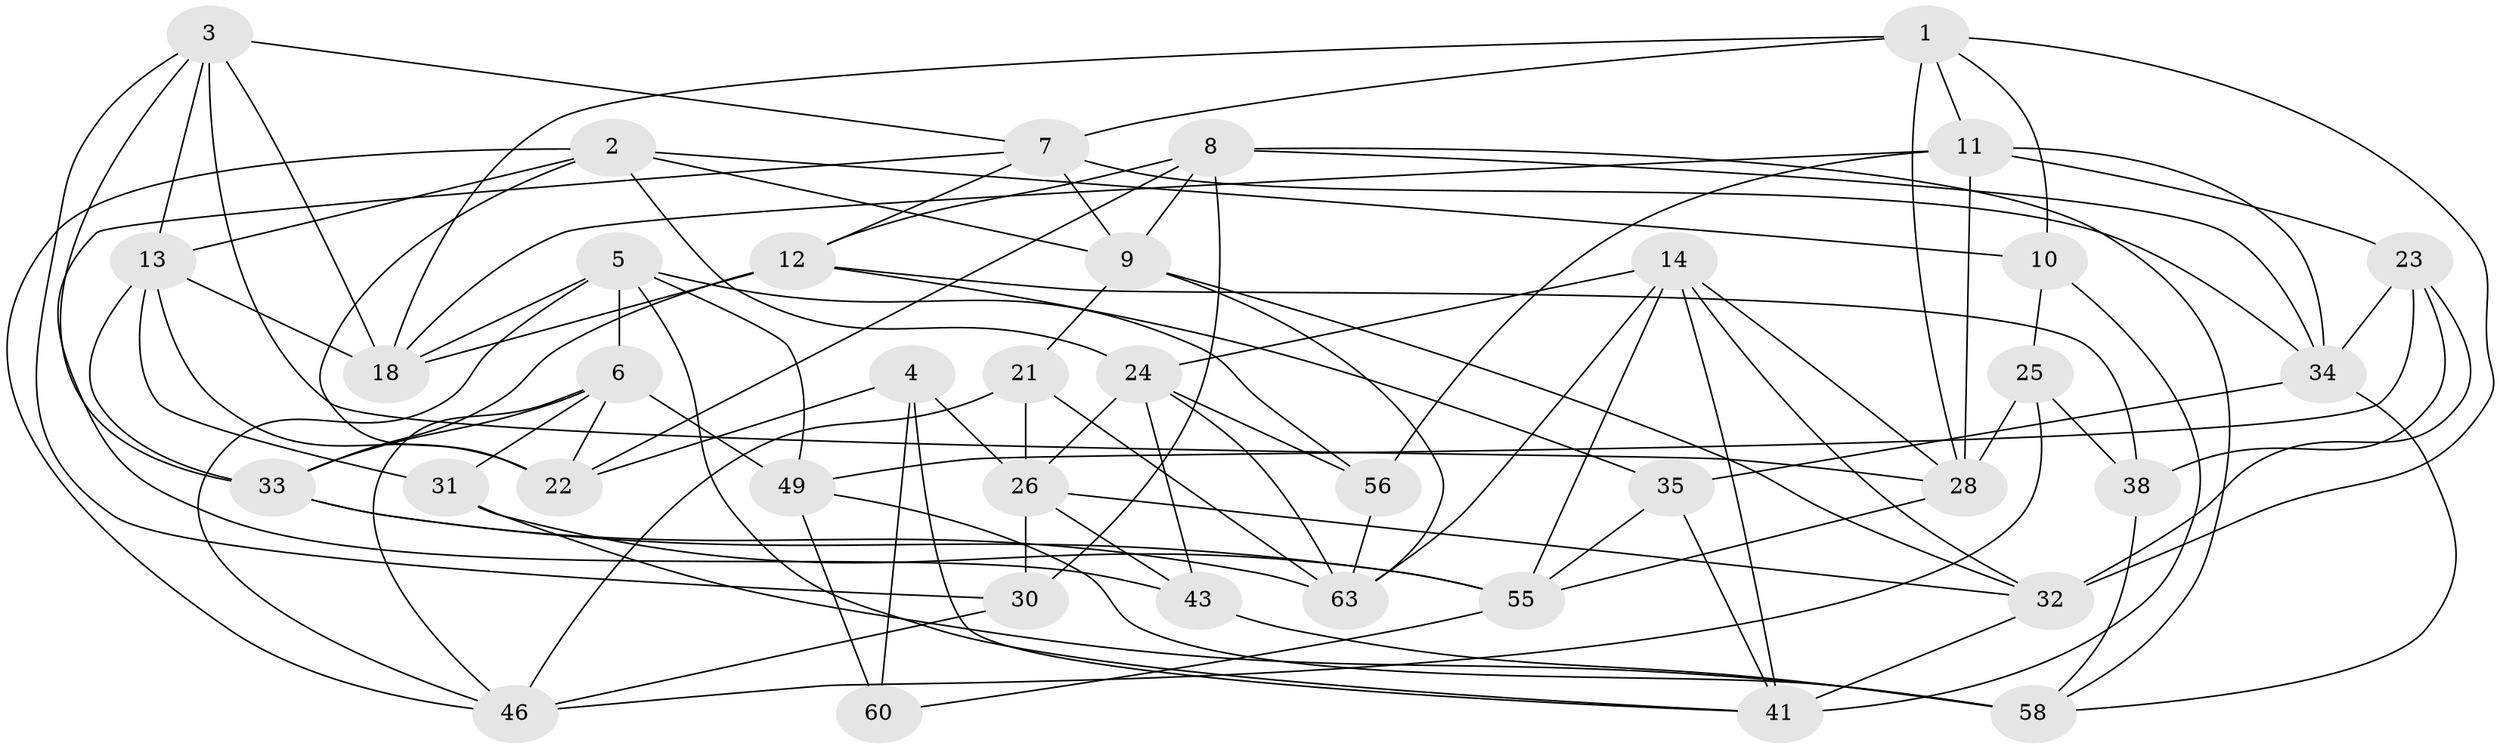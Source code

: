 // Generated by graph-tools (version 1.1) at 2025/52/02/27/25 19:52:32]
// undirected, 38 vertices, 101 edges
graph export_dot {
graph [start="1"]
  node [color=gray90,style=filled];
  1 [super="+53"];
  2 [super="+40"];
  3 [super="+15"];
  4 [super="+17"];
  5 [super="+16"];
  6 [super="+19"];
  7 [super="+27"];
  8 [super="+47"];
  9 [super="+39"];
  10;
  11 [super="+20"];
  12 [super="+61"];
  13 [super="+29"];
  14 [super="+52"];
  18 [super="+51"];
  21;
  22 [super="+36"];
  23 [super="+44"];
  24 [super="+45"];
  25;
  26 [super="+54"];
  28 [super="+37"];
  30;
  31;
  32 [super="+48"];
  33 [super="+57"];
  34 [super="+66"];
  35;
  38;
  41 [super="+42"];
  43;
  46 [super="+59"];
  49 [super="+50"];
  55 [super="+64"];
  56;
  58 [super="+62"];
  60;
  63 [super="+65"];
  1 -- 32;
  1 -- 7;
  1 -- 11;
  1 -- 10;
  1 -- 28;
  1 -- 18;
  2 -- 46;
  2 -- 24;
  2 -- 9;
  2 -- 10;
  2 -- 13;
  2 -- 22;
  3 -- 30;
  3 -- 13;
  3 -- 33;
  3 -- 18;
  3 -- 28;
  3 -- 7;
  4 -- 26;
  4 -- 60 [weight=2];
  4 -- 22 [weight=2];
  4 -- 41;
  5 -- 56;
  5 -- 41;
  5 -- 6;
  5 -- 49;
  5 -- 46;
  5 -- 18;
  6 -- 49;
  6 -- 33;
  6 -- 31;
  6 -- 22;
  6 -- 46;
  7 -- 43;
  7 -- 9;
  7 -- 34;
  7 -- 12;
  8 -- 30;
  8 -- 22;
  8 -- 58;
  8 -- 34;
  8 -- 12;
  8 -- 9;
  9 -- 21;
  9 -- 32;
  9 -- 63;
  10 -- 25;
  10 -- 41;
  11 -- 28;
  11 -- 18;
  11 -- 56;
  11 -- 23;
  11 -- 34;
  12 -- 18;
  12 -- 35;
  12 -- 33;
  12 -- 38;
  13 -- 31;
  13 -- 22;
  13 -- 18;
  13 -- 33;
  14 -- 28;
  14 -- 63;
  14 -- 32;
  14 -- 24;
  14 -- 41;
  14 -- 55;
  21 -- 63;
  21 -- 26;
  21 -- 46;
  23 -- 38;
  23 -- 34;
  23 -- 49 [weight=2];
  23 -- 32;
  24 -- 63;
  24 -- 56;
  24 -- 26;
  24 -- 43;
  25 -- 38;
  25 -- 46;
  25 -- 28;
  26 -- 43;
  26 -- 30;
  26 -- 32;
  28 -- 55;
  30 -- 46;
  31 -- 55;
  31 -- 58;
  32 -- 41;
  33 -- 55;
  33 -- 63;
  34 -- 35;
  34 -- 58;
  35 -- 41;
  35 -- 55;
  38 -- 58;
  43 -- 58;
  49 -- 58;
  49 -- 60;
  55 -- 60;
  56 -- 63;
}
